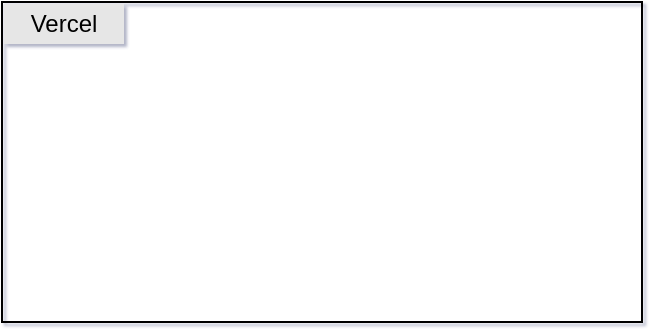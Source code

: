 <mxfile version="26.1.0">
  <diagram name="ページ1" id="twq5-GwQIeONvzpRS7kc">
    <mxGraphModel dx="1687" dy="878" grid="1" gridSize="10" guides="1" tooltips="1" connect="1" arrows="1" fold="1" page="1" pageScale="1" pageWidth="1200" pageHeight="1920" math="0" shadow="1">
      <root>
        <mxCell id="0" />
        <mxCell id="1" parent="0" />
        <mxCell id="RW-OoPy1cdD4TAcShxBw-2" value="" style="rounded=0;whiteSpace=wrap;html=1;fillColor=none;strokeWidth=1;" parent="1" vertex="1">
          <mxGeometry x="260" y="530" width="320" height="160" as="geometry" />
        </mxCell>
        <mxCell id="RW-OoPy1cdD4TAcShxBw-4" value="Vercel" style="text;align=center;verticalAlign=middle;rounded=0;fontFamily=Helvetica;shadow=0;strokeWidth=1;fillStyle=auto;fillColor=#E6E6E6;whiteSpace=wrap;html=1;labelBackgroundColor=none;labelBorderColor=none;textShadow=0;direction=west;glass=0;imageAspect=1;" parent="1" vertex="1">
          <mxGeometry x="261" y="531" width="60" height="20" as="geometry" />
        </mxCell>
      </root>
    </mxGraphModel>
  </diagram>
</mxfile>
